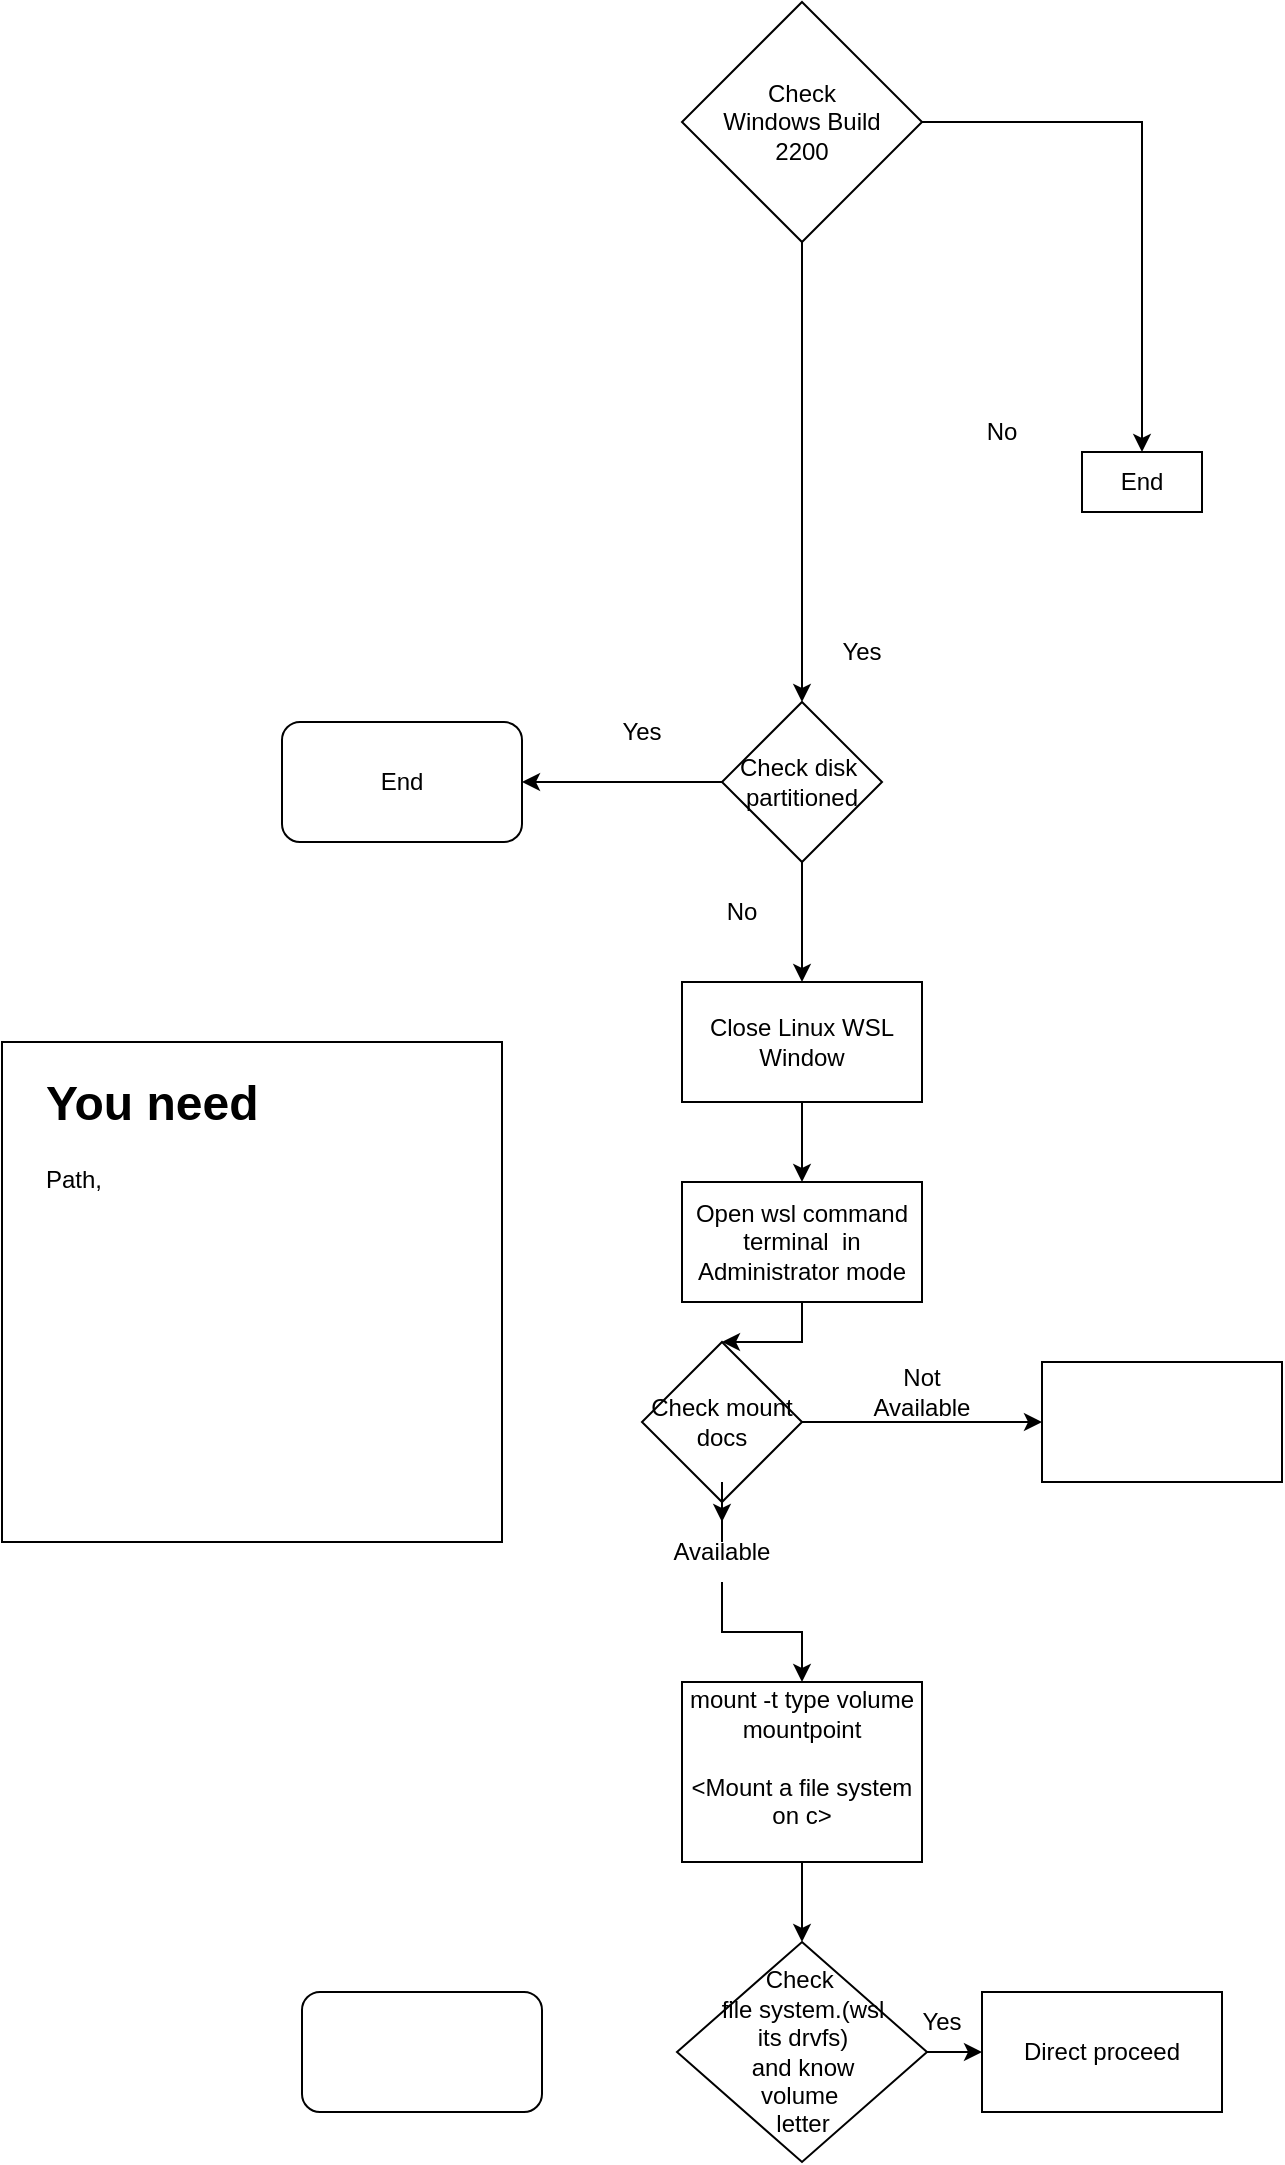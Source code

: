 <mxfile version="24.7.7">
  <diagram name="Page-1" id="Kl1DCVsQELOMBmbkikH1">
    <mxGraphModel dx="954" dy="1761" grid="1" gridSize="10" guides="1" tooltips="1" connect="1" arrows="1" fold="1" page="1" pageScale="1" pageWidth="827" pageHeight="1169" math="0" shadow="0">
      <root>
        <mxCell id="0" />
        <mxCell id="1" parent="0" />
        <mxCell id="RX1LWHvZGWVAEhTTABGV-4" value="" style="edgeStyle=orthogonalEdgeStyle;rounded=0;orthogonalLoop=1;jettySize=auto;html=1;" parent="1" source="RX1LWHvZGWVAEhTTABGV-1" target="RX1LWHvZGWVAEhTTABGV-2" edge="1">
          <mxGeometry relative="1" as="geometry" />
        </mxCell>
        <mxCell id="RX1LWHvZGWVAEhTTABGV-1" value="Close Linux WSL Window" style="rounded=0;whiteSpace=wrap;html=1;" parent="1" vertex="1">
          <mxGeometry x="370" y="180" width="120" height="60" as="geometry" />
        </mxCell>
        <mxCell id="RX1LWHvZGWVAEhTTABGV-15" value="" style="edgeStyle=orthogonalEdgeStyle;rounded=0;orthogonalLoop=1;jettySize=auto;html=1;" parent="1" source="RX1LWHvZGWVAEhTTABGV-2" target="RX1LWHvZGWVAEhTTABGV-14" edge="1">
          <mxGeometry relative="1" as="geometry" />
        </mxCell>
        <mxCell id="RX1LWHvZGWVAEhTTABGV-2" value="Open wsl command terminal&amp;nbsp; in Administrator mode" style="rounded=0;whiteSpace=wrap;html=1;" parent="1" vertex="1">
          <mxGeometry x="370" y="280" width="120" height="60" as="geometry" />
        </mxCell>
        <mxCell id="RX1LWHvZGWVAEhTTABGV-7" value="" style="edgeStyle=orthogonalEdgeStyle;rounded=0;orthogonalLoop=1;jettySize=auto;html=1;" parent="1" source="RX1LWHvZGWVAEhTTABGV-6" target="RX1LWHvZGWVAEhTTABGV-1" edge="1">
          <mxGeometry relative="1" as="geometry" />
        </mxCell>
        <mxCell id="RX1LWHvZGWVAEhTTABGV-11" value="" style="edgeStyle=orthogonalEdgeStyle;rounded=0;orthogonalLoop=1;jettySize=auto;html=1;" parent="1" source="RX1LWHvZGWVAEhTTABGV-6" target="RX1LWHvZGWVAEhTTABGV-10" edge="1">
          <mxGeometry relative="1" as="geometry" />
        </mxCell>
        <mxCell id="RX1LWHvZGWVAEhTTABGV-6" value="Check disk&amp;nbsp;&lt;div&gt;partitioned&lt;/div&gt;" style="rhombus;whiteSpace=wrap;html=1;" parent="1" vertex="1">
          <mxGeometry x="390" y="40" width="80" height="80" as="geometry" />
        </mxCell>
        <mxCell id="RX1LWHvZGWVAEhTTABGV-8" value="Yes" style="text;html=1;align=center;verticalAlign=middle;whiteSpace=wrap;rounded=0;" parent="1" vertex="1">
          <mxGeometry x="320" y="40" width="60" height="30" as="geometry" />
        </mxCell>
        <mxCell id="RX1LWHvZGWVAEhTTABGV-9" value="No" style="text;html=1;align=center;verticalAlign=middle;whiteSpace=wrap;rounded=0;" parent="1" vertex="1">
          <mxGeometry x="370" y="130" width="60" height="30" as="geometry" />
        </mxCell>
        <mxCell id="RX1LWHvZGWVAEhTTABGV-10" value="End" style="rounded=1;whiteSpace=wrap;html=1;" parent="1" vertex="1">
          <mxGeometry x="170" y="50" width="120" height="60" as="geometry" />
        </mxCell>
        <mxCell id="RX1LWHvZGWVAEhTTABGV-12" value="" style="whiteSpace=wrap;html=1;aspect=fixed;" parent="1" vertex="1">
          <mxGeometry x="30" y="210" width="250" height="250" as="geometry" />
        </mxCell>
        <mxCell id="RX1LWHvZGWVAEhTTABGV-13" value="&lt;h1 style=&quot;margin-top: 0px;&quot;&gt;You need&lt;/h1&gt;&lt;p&gt;Path,&amp;nbsp;&lt;/p&gt;" style="text;html=1;whiteSpace=wrap;overflow=hidden;rounded=0;" parent="1" vertex="1">
          <mxGeometry x="50" y="220" width="180" height="120" as="geometry" />
        </mxCell>
        <mxCell id="RX1LWHvZGWVAEhTTABGV-17" value="" style="edgeStyle=orthogonalEdgeStyle;rounded=0;orthogonalLoop=1;jettySize=auto;html=1;" parent="1" source="RX1LWHvZGWVAEhTTABGV-14" target="RX1LWHvZGWVAEhTTABGV-16" edge="1">
          <mxGeometry relative="1" as="geometry" />
        </mxCell>
        <mxCell id="RX1LWHvZGWVAEhTTABGV-20" value="" style="edgeStyle=orthogonalEdgeStyle;rounded=0;orthogonalLoop=1;jettySize=auto;html=1;" parent="1" source="RX1LWHvZGWVAEhTTABGV-22" target="RX1LWHvZGWVAEhTTABGV-19" edge="1">
          <mxGeometry relative="1" as="geometry" />
        </mxCell>
        <mxCell id="RX1LWHvZGWVAEhTTABGV-14" value="Check mount&lt;div&gt;docs&lt;/div&gt;" style="rhombus;whiteSpace=wrap;html=1;" parent="1" vertex="1">
          <mxGeometry x="350" y="360" width="80" height="80" as="geometry" />
        </mxCell>
        <mxCell id="RX1LWHvZGWVAEhTTABGV-16" value="" style="rounded=0;whiteSpace=wrap;html=1;" parent="1" vertex="1">
          <mxGeometry x="550" y="370" width="120" height="60" as="geometry" />
        </mxCell>
        <mxCell id="RX1LWHvZGWVAEhTTABGV-18" value="Not Available" style="text;html=1;align=center;verticalAlign=middle;whiteSpace=wrap;rounded=0;" parent="1" vertex="1">
          <mxGeometry x="460" y="370" width="60" height="30" as="geometry" />
        </mxCell>
        <mxCell id="RX1LWHvZGWVAEhTTABGV-34" value="" style="edgeStyle=orthogonalEdgeStyle;rounded=0;orthogonalLoop=1;jettySize=auto;html=1;" parent="1" source="RX1LWHvZGWVAEhTTABGV-19" target="RX1LWHvZGWVAEhTTABGV-33" edge="1">
          <mxGeometry relative="1" as="geometry" />
        </mxCell>
        <mxCell id="RX1LWHvZGWVAEhTTABGV-19" value="mount -t type volume mountpoint&lt;div&gt;&lt;br&gt;&lt;/div&gt;&lt;div&gt;&amp;lt;Mount a file system on c&amp;gt;&lt;/div&gt;&lt;div&gt;&lt;br&gt;&lt;/div&gt;" style="rounded=0;whiteSpace=wrap;html=1;" parent="1" vertex="1">
          <mxGeometry x="370" y="530" width="120" height="90" as="geometry" />
        </mxCell>
        <mxCell id="RX1LWHvZGWVAEhTTABGV-21" value="" style="edgeStyle=orthogonalEdgeStyle;rounded=0;orthogonalLoop=1;jettySize=auto;html=1;" parent="1" source="RX1LWHvZGWVAEhTTABGV-14" target="RX1LWHvZGWVAEhTTABGV-22" edge="1">
          <mxGeometry relative="1" as="geometry">
            <mxPoint x="430" y="450" as="sourcePoint" />
            <mxPoint x="430" y="500" as="targetPoint" />
          </mxGeometry>
        </mxCell>
        <mxCell id="RX1LWHvZGWVAEhTTABGV-22" value="Available" style="text;html=1;align=center;verticalAlign=middle;whiteSpace=wrap;rounded=0;" parent="1" vertex="1">
          <mxGeometry x="360" y="450" width="60" height="30" as="geometry" />
        </mxCell>
        <mxCell id="RX1LWHvZGWVAEhTTABGV-27" value="" style="edgeStyle=orthogonalEdgeStyle;rounded=0;orthogonalLoop=1;jettySize=auto;html=1;" parent="1" source="RX1LWHvZGWVAEhTTABGV-25" target="RX1LWHvZGWVAEhTTABGV-6" edge="1">
          <mxGeometry relative="1" as="geometry" />
        </mxCell>
        <mxCell id="RX1LWHvZGWVAEhTTABGV-31" value="" style="edgeStyle=orthogonalEdgeStyle;rounded=0;orthogonalLoop=1;jettySize=auto;html=1;" parent="1" source="RX1LWHvZGWVAEhTTABGV-25" target="RX1LWHvZGWVAEhTTABGV-30" edge="1">
          <mxGeometry relative="1" as="geometry" />
        </mxCell>
        <mxCell id="RX1LWHvZGWVAEhTTABGV-25" value="Check&lt;div&gt;Windows Build&lt;/div&gt;&lt;div&gt;2200&lt;/div&gt;" style="rhombus;whiteSpace=wrap;html=1;" parent="1" vertex="1">
          <mxGeometry x="370" y="-310" width="120" height="120" as="geometry" />
        </mxCell>
        <mxCell id="RX1LWHvZGWVAEhTTABGV-28" value="Yes" style="text;html=1;align=center;verticalAlign=middle;whiteSpace=wrap;rounded=0;" parent="1" vertex="1">
          <mxGeometry x="430" width="60" height="30" as="geometry" />
        </mxCell>
        <mxCell id="RX1LWHvZGWVAEhTTABGV-29" value="No" style="text;html=1;align=center;verticalAlign=middle;whiteSpace=wrap;rounded=0;" parent="1" vertex="1">
          <mxGeometry x="500" y="-110" width="60" height="30" as="geometry" />
        </mxCell>
        <mxCell id="RX1LWHvZGWVAEhTTABGV-30" value="End" style="rounded=0;whiteSpace=wrap;html=1;" parent="1" vertex="1">
          <mxGeometry x="570" y="-85" width="60" height="30" as="geometry" />
        </mxCell>
        <mxCell id="RX1LWHvZGWVAEhTTABGV-36" value="" style="edgeStyle=orthogonalEdgeStyle;rounded=0;orthogonalLoop=1;jettySize=auto;html=1;" parent="1" source="RX1LWHvZGWVAEhTTABGV-33" target="RX1LWHvZGWVAEhTTABGV-35" edge="1">
          <mxGeometry relative="1" as="geometry" />
        </mxCell>
        <mxCell id="RX1LWHvZGWVAEhTTABGV-33" value="Check&amp;nbsp;&lt;div&gt;file system.(wsl&lt;/div&gt;&lt;div&gt;its drvfs)&lt;/div&gt;&lt;div&gt;and know&lt;/div&gt;&lt;div&gt;volume&amp;nbsp;&lt;/div&gt;&lt;div&gt;letter&lt;/div&gt;" style="rhombus;whiteSpace=wrap;html=1;" parent="1" vertex="1">
          <mxGeometry x="367.5" y="660" width="125" height="110" as="geometry" />
        </mxCell>
        <mxCell id="RX1LWHvZGWVAEhTTABGV-35" value="Direct proceed" style="rounded=0;whiteSpace=wrap;html=1;" parent="1" vertex="1">
          <mxGeometry x="520" y="685" width="120" height="60" as="geometry" />
        </mxCell>
        <mxCell id="RX1LWHvZGWVAEhTTABGV-37" value="Yes" style="text;html=1;align=center;verticalAlign=middle;whiteSpace=wrap;rounded=0;" parent="1" vertex="1">
          <mxGeometry x="470" y="685" width="60" height="30" as="geometry" />
        </mxCell>
        <mxCell id="RX1LWHvZGWVAEhTTABGV-38" value="" style="rounded=1;whiteSpace=wrap;html=1;" parent="1" vertex="1">
          <mxGeometry x="180" y="685" width="120" height="60" as="geometry" />
        </mxCell>
      </root>
    </mxGraphModel>
  </diagram>
</mxfile>
